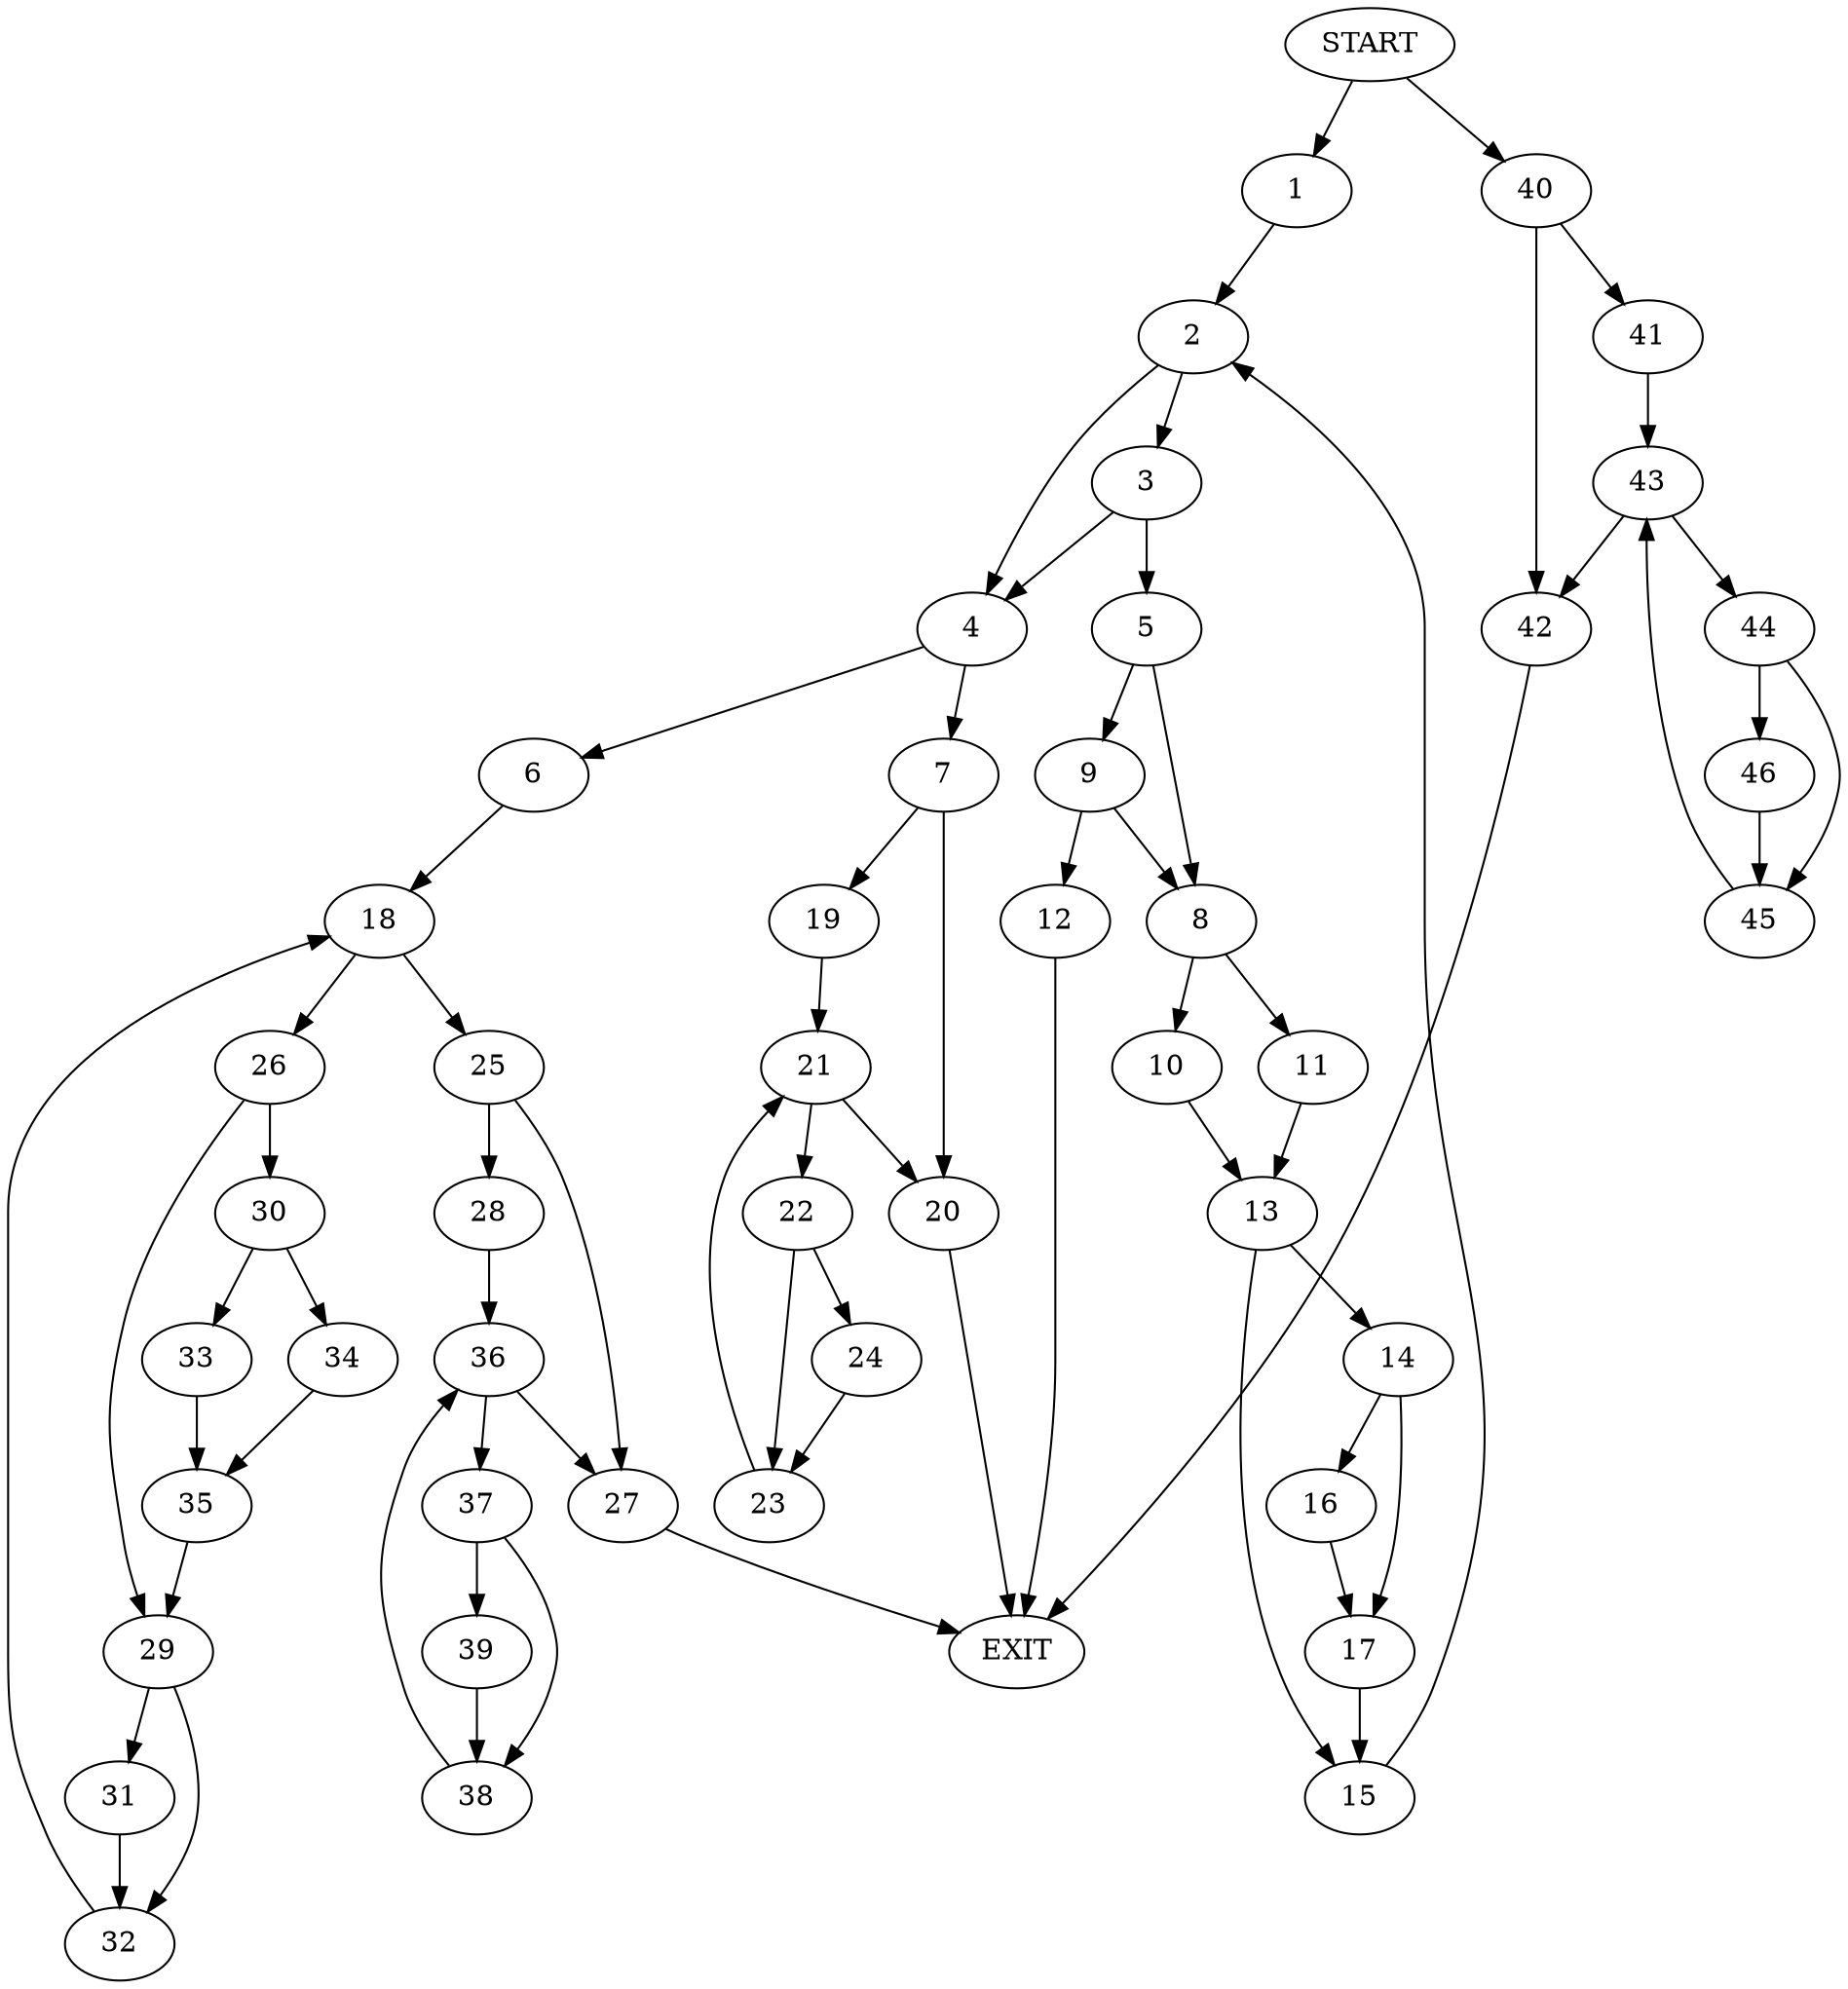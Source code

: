 digraph {
0 [label="START"]
47 [label="EXIT"]
0 -> 1
1 -> 2
2 -> 3
2 -> 4
3 -> 4
3 -> 5
4 -> 6
4 -> 7
5 -> 8
5 -> 9
8 -> 10
8 -> 11
9 -> 12
9 -> 8
12 -> 47
11 -> 13
10 -> 13
13 -> 14
13 -> 15
14 -> 16
14 -> 17
15 -> 2
16 -> 17
17 -> 15
6 -> 18
7 -> 19
7 -> 20
20 -> 47
19 -> 21
21 -> 20
21 -> 22
22 -> 23
22 -> 24
24 -> 23
23 -> 21
18 -> 25
18 -> 26
25 -> 27
25 -> 28
26 -> 29
26 -> 30
29 -> 31
29 -> 32
30 -> 33
30 -> 34
34 -> 35
33 -> 35
35 -> 29
32 -> 18
31 -> 32
28 -> 36
27 -> 47
36 -> 27
36 -> 37
37 -> 38
37 -> 39
38 -> 36
39 -> 38
0 -> 40
40 -> 41
40 -> 42
41 -> 43
42 -> 47
43 -> 42
43 -> 44
44 -> 45
44 -> 46
45 -> 43
46 -> 45
}
